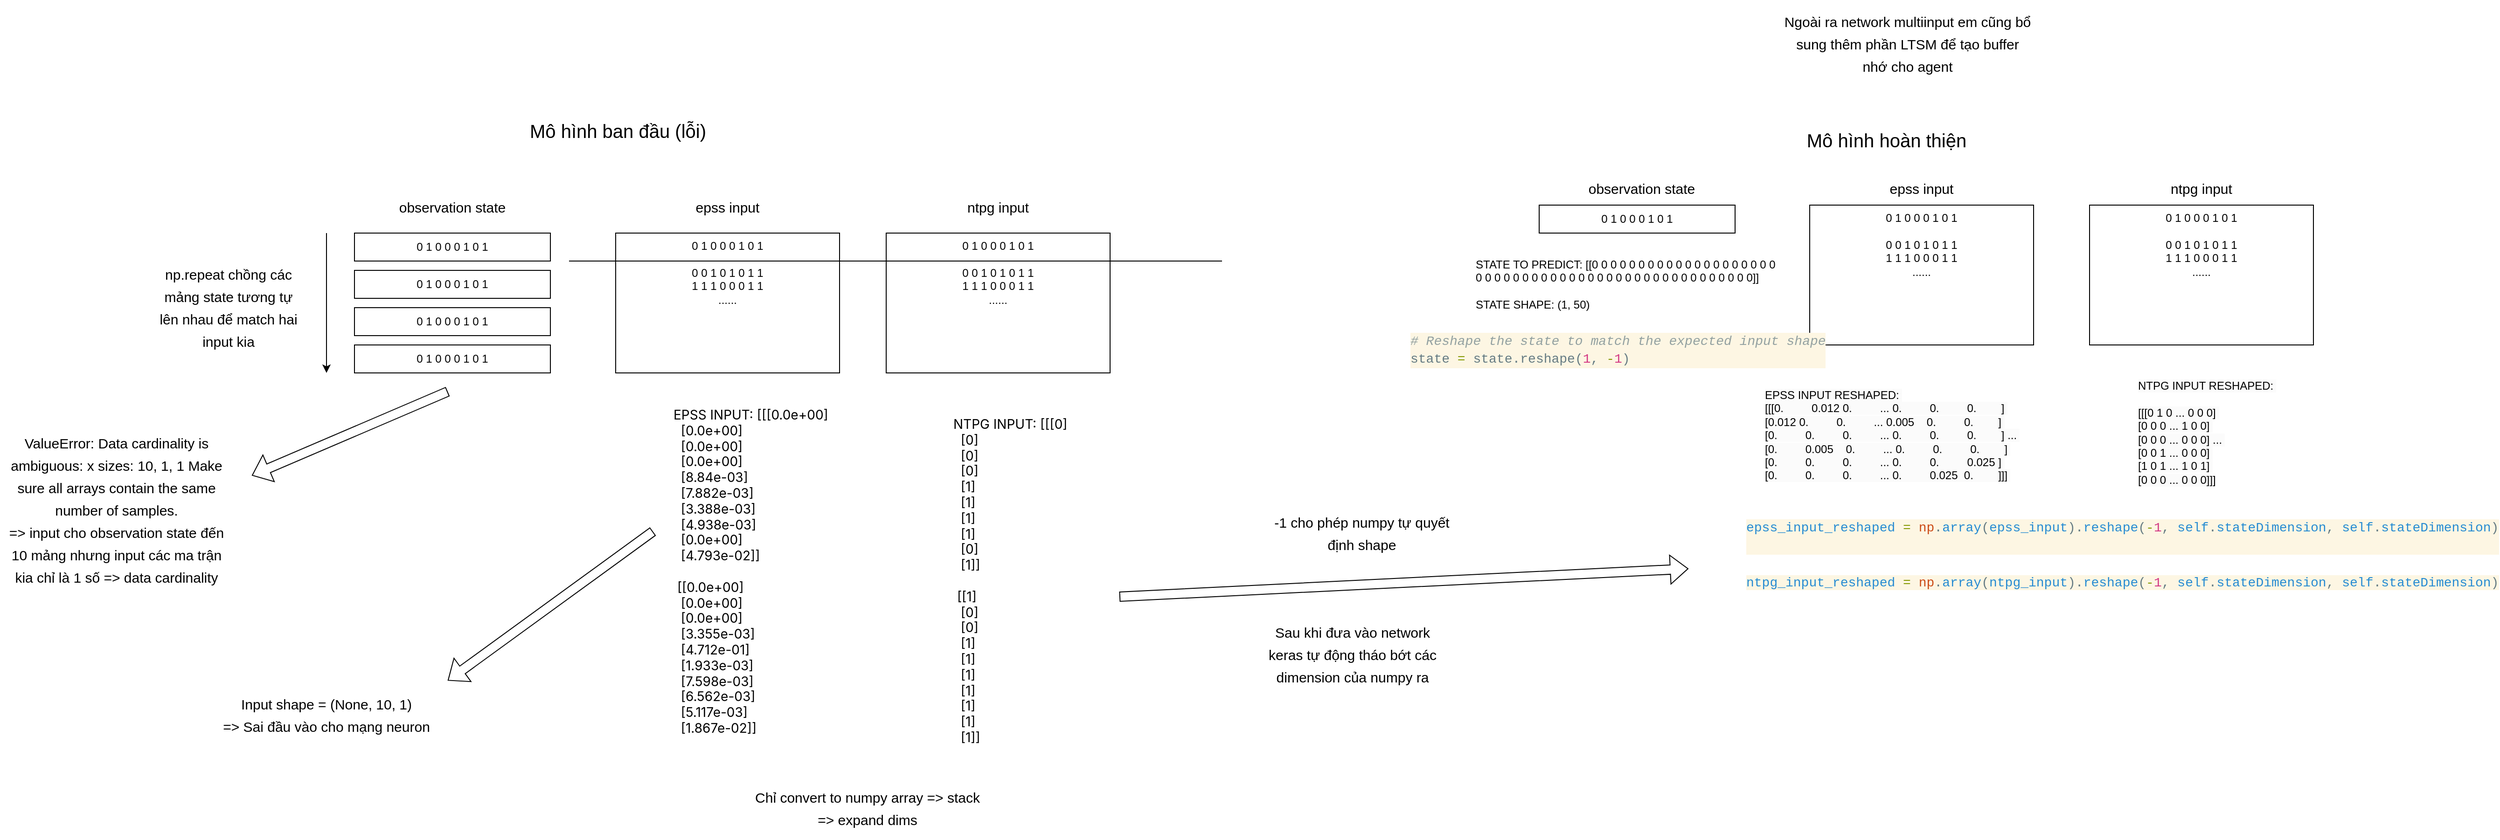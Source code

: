 <mxfile version="24.2.5" type="device">
  <diagram name="Page-1" id="E3Z7P19LVNtGZ_KDH1iB">
    <mxGraphModel dx="3213" dy="1367" grid="1" gridSize="10" guides="1" tooltips="1" connect="1" arrows="1" fold="1" page="1" pageScale="1" pageWidth="850" pageHeight="1100" math="0" shadow="0">
      <root>
        <mxCell id="0" />
        <mxCell id="1" parent="0" />
        <mxCell id="1EPliFxUt581SJgJYn4X-1" value="0 1 0 0 0 1 0 1" style="rounded=0;whiteSpace=wrap;html=1;" vertex="1" parent="1">
          <mxGeometry x="120" y="310" width="210" height="30" as="geometry" />
        </mxCell>
        <mxCell id="1EPliFxUt581SJgJYn4X-2" value="0 1 0 0 0 1 0 1" style="rounded=0;whiteSpace=wrap;html=1;" vertex="1" parent="1">
          <mxGeometry x="120" y="350" width="210" height="30" as="geometry" />
        </mxCell>
        <mxCell id="1EPliFxUt581SJgJYn4X-3" value="0 1 0 0 0 1 0 1" style="rounded=0;whiteSpace=wrap;html=1;" vertex="1" parent="1">
          <mxGeometry x="120" y="390" width="210" height="30" as="geometry" />
        </mxCell>
        <mxCell id="1EPliFxUt581SJgJYn4X-4" value="0 1 0 0 0 1 0 1" style="rounded=0;whiteSpace=wrap;html=1;" vertex="1" parent="1">
          <mxGeometry x="120" y="430" width="210" height="30" as="geometry" />
        </mxCell>
        <mxCell id="1EPliFxUt581SJgJYn4X-5" value="" style="endArrow=classic;html=1;rounded=0;" edge="1" parent="1">
          <mxGeometry width="50" height="50" relative="1" as="geometry">
            <mxPoint x="90" y="310" as="sourcePoint" />
            <mxPoint x="90" y="460" as="targetPoint" />
          </mxGeometry>
        </mxCell>
        <mxCell id="1EPliFxUt581SJgJYn4X-6" value="Mô hình ban đầu (lỗi)" style="text;html=1;align=center;verticalAlign=middle;whiteSpace=wrap;rounded=0;fontSize=20;" vertex="1" parent="1">
          <mxGeometry x="280" y="180" width="245" height="40" as="geometry" />
        </mxCell>
        <mxCell id="1EPliFxUt581SJgJYn4X-7" value="&lt;font style=&quot;font-size: 15px;&quot;&gt;observation state&lt;/font&gt;" style="text;html=1;align=center;verticalAlign=middle;whiteSpace=wrap;rounded=0;fontSize=20;" vertex="1" parent="1">
          <mxGeometry x="125" y="260" width="200" height="40" as="geometry" />
        </mxCell>
        <mxCell id="1EPliFxUt581SJgJYn4X-8" value="&lt;font style=&quot;font-size: 15px;&quot;&gt;np.repeat chồng các mảng state tương tự lên nhau để match hai input kia&lt;/font&gt;" style="text;html=1;align=center;verticalAlign=middle;whiteSpace=wrap;rounded=0;fontSize=20;" vertex="1" parent="1">
          <mxGeometry x="-90" y="330" width="150" height="115" as="geometry" />
        </mxCell>
        <mxCell id="1EPliFxUt581SJgJYn4X-9" value="0 1 0 0 0 1 0 1&lt;div&gt;&lt;br&gt;&lt;/div&gt;&lt;div&gt;0 0 1 0 1 0 1 1&lt;/div&gt;&lt;div&gt;1 1 1 0 0 0 1 1&lt;/div&gt;&lt;div&gt;......&lt;/div&gt;" style="rounded=0;whiteSpace=wrap;html=1;verticalAlign=top;" vertex="1" parent="1">
          <mxGeometry x="400" y="310" width="240" height="150" as="geometry" />
        </mxCell>
        <mxCell id="1EPliFxUt581SJgJYn4X-10" value="0 1 0 0 0 1 0 1&lt;div&gt;&lt;br&gt;&lt;/div&gt;&lt;div&gt;0 0 1 0 1 0 1 1&lt;/div&gt;&lt;div&gt;1 1 1 0 0 0 1 1&lt;/div&gt;&lt;div&gt;......&lt;/div&gt;" style="rounded=0;whiteSpace=wrap;html=1;verticalAlign=top;" vertex="1" parent="1">
          <mxGeometry x="690" y="310" width="240" height="150" as="geometry" />
        </mxCell>
        <mxCell id="1EPliFxUt581SJgJYn4X-11" value="&lt;font style=&quot;font-size: 15px;&quot;&gt;epss input&lt;/font&gt;" style="text;html=1;align=center;verticalAlign=middle;whiteSpace=wrap;rounded=0;fontSize=20;" vertex="1" parent="1">
          <mxGeometry x="420" y="260" width="200" height="40" as="geometry" />
        </mxCell>
        <mxCell id="1EPliFxUt581SJgJYn4X-12" value="&lt;font style=&quot;font-size: 15px;&quot;&gt;ntpg input&lt;/font&gt;" style="text;html=1;align=center;verticalAlign=middle;whiteSpace=wrap;rounded=0;fontSize=20;" vertex="1" parent="1">
          <mxGeometry x="710" y="260" width="200" height="40" as="geometry" />
        </mxCell>
        <mxCell id="1EPliFxUt581SJgJYn4X-13" value="" style="endArrow=none;html=1;rounded=0;" edge="1" parent="1">
          <mxGeometry width="50" height="50" relative="1" as="geometry">
            <mxPoint x="350" y="340" as="sourcePoint" />
            <mxPoint x="1050" y="340" as="targetPoint" />
          </mxGeometry>
        </mxCell>
        <mxCell id="1EPliFxUt581SJgJYn4X-15" value="&lt;span style=&quot;font-family: -apple-system, Roboto, SegoeUI, &amp;quot;Segoe UI&amp;quot;, &amp;quot;Helvetica Neue&amp;quot;, Helvetica, &amp;quot;Microsoft YaHei&amp;quot;, &amp;quot;Meiryo UI&amp;quot;, Meiryo, &amp;quot;Arial Unicode MS&amp;quot;, sans-serif; font-size: 14px; font-style: normal; font-variant-ligatures: normal; font-variant-caps: normal; font-weight: 400; letter-spacing: normal; orphans: 2; text-align: left; text-indent: 0px; text-transform: none; widows: 2; word-spacing: 0px; -webkit-text-stroke-width: 0px; white-space: pre-wrap; text-decoration-thickness: initial; text-decoration-style: initial; text-decoration-color: initial; float: none; display: inline !important;&quot;&gt;EPSS INPUT: [[[0.0e+00]&#xa;  [0.0e+00]&#xa;  [0.0e+00]&#xa;  [0.0e+00]&#xa;  [8.84e-03]&#xa;  [7.882e-03]&#xa;  [3.388e-03]&#xa;  [4.938e-03]&#xa;  [0.0e+00]&#xa;  [4.793e-02]]&#xa;&#xa; [[0.0e+00]&#xa;  [0.0e+00]&#xa;  [0.0e+00]&#xa;  [3.355e-03]&#xa;  [4.712e-01]&#xa;  [1.933e-03]&#xa;  [7.598e-03]&#xa;  [6.562e-03]&#xa;  [5.117e-03]&#xa;  [1.867e-02]]&lt;/span&gt;" style="text;whiteSpace=wrap;html=1;fontColor=#000000;labelBackgroundColor=none;" vertex="1" parent="1">
          <mxGeometry x="460" y="490" width="170" height="380" as="geometry" />
        </mxCell>
        <mxCell id="1EPliFxUt581SJgJYn4X-16" value="&lt;span style=&quot;font-family: -apple-system, Roboto, SegoeUI, &amp;quot;Segoe UI&amp;quot;, &amp;quot;Helvetica Neue&amp;quot;, Helvetica, &amp;quot;Microsoft YaHei&amp;quot;, &amp;quot;Meiryo UI&amp;quot;, Meiryo, &amp;quot;Arial Unicode MS&amp;quot;, sans-serif; font-size: 14px; font-style: normal; font-variant-ligatures: normal; font-variant-caps: normal; font-weight: 400; letter-spacing: normal; orphans: 2; text-align: left; text-indent: 0px; text-transform: none; widows: 2; word-spacing: 0px; -webkit-text-stroke-width: 0px; white-space: pre-wrap; text-decoration-thickness: initial; text-decoration-style: initial; text-decoration-color: initial; float: none; display: inline !important;&quot;&gt;NTPG INPUT: [[[0]&lt;br&gt;  [0]&lt;br&gt;  [0]&lt;br&gt;  [0]&lt;br&gt;  [1]&lt;br&gt;  [1]&lt;br&gt;  [1]&lt;br&gt;  [1]&lt;br&gt;  [0]&lt;br&gt;  [1]]&lt;br&gt;&lt;br&gt; [[1]&lt;br&gt;  [0]&lt;br&gt;  [0]&lt;br&gt;  [1]&lt;br&gt;  [1]&lt;br&gt;  [1]&lt;br&gt;  [1]&lt;br&gt;  [1]&lt;br&gt;  [1]&lt;br&gt;  [1]]&lt;/span&gt;" style="text;whiteSpace=wrap;html=1;fontColor=#000000;" vertex="1" parent="1">
          <mxGeometry x="760" y="500" width="140" height="380" as="geometry" />
        </mxCell>
        <mxCell id="1EPliFxUt581SJgJYn4X-17" value="" style="shape=flexArrow;endArrow=classic;html=1;rounded=0;" edge="1" parent="1">
          <mxGeometry width="50" height="50" relative="1" as="geometry">
            <mxPoint x="440" y="630" as="sourcePoint" />
            <mxPoint x="220" y="790" as="targetPoint" />
          </mxGeometry>
        </mxCell>
        <mxCell id="1EPliFxUt581SJgJYn4X-19" value="&lt;font style=&quot;font-size: 15px;&quot;&gt;Input shape = (None, 10, 1)&lt;/font&gt;&lt;div&gt;&lt;font style=&quot;font-size: 15px;&quot;&gt;=&amp;gt; Sai đầu vào cho mạng neuron&lt;/font&gt;&lt;/div&gt;" style="text;html=1;align=center;verticalAlign=middle;whiteSpace=wrap;rounded=0;fontSize=20;" vertex="1" parent="1">
          <mxGeometry x="-40" y="790" width="260" height="70" as="geometry" />
        </mxCell>
        <mxCell id="1EPliFxUt581SJgJYn4X-20" value="" style="shape=flexArrow;endArrow=classic;html=1;rounded=0;fontColor=#000000;labelBackgroundColor=none;" edge="1" parent="1">
          <mxGeometry x="1" y="-272" width="50" height="50" relative="1" as="geometry">
            <mxPoint x="220" y="480" as="sourcePoint" />
            <mxPoint x="10" y="570" as="targetPoint" />
            <mxPoint x="-197" y="185" as="offset" />
          </mxGeometry>
        </mxCell>
        <mxCell id="1EPliFxUt581SJgJYn4X-21" value="&lt;font style=&quot;font-size: 15px;&quot;&gt;ValueError: Data cardinality is ambiguous: x sizes: 10, 1, 1 Make sure all arrays contain the same number of samples.&lt;/font&gt;&lt;div&gt;&lt;font style=&quot;font-size: 15px;&quot;&gt;=&amp;gt; input cho observation state đến 10 mảng nhưng input các ma trận kia chỉ là 1 số =&amp;gt; data cardinality&lt;/font&gt;&lt;/div&gt;" style="text;html=1;align=center;verticalAlign=middle;whiteSpace=wrap;rounded=0;fontSize=20;" vertex="1" parent="1">
          <mxGeometry x="-260" y="530" width="250" height="150" as="geometry" />
        </mxCell>
        <mxCell id="1EPliFxUt581SJgJYn4X-22" value="&lt;span style=&quot;font-size: 15px;&quot;&gt;Chỉ convert to numpy array =&amp;gt; stack =&amp;gt; expand dims&lt;/span&gt;" style="text;html=1;align=center;verticalAlign=middle;whiteSpace=wrap;rounded=0;fontSize=20;" vertex="1" parent="1">
          <mxGeometry x="540" y="890" width="260" height="70" as="geometry" />
        </mxCell>
        <mxCell id="1EPliFxUt581SJgJYn4X-23" value="Mô hình hoàn thiện" style="text;html=1;align=center;verticalAlign=middle;whiteSpace=wrap;rounded=0;fontSize=20;" vertex="1" parent="1">
          <mxGeometry x="1640" y="190" width="245" height="40" as="geometry" />
        </mxCell>
        <mxCell id="1EPliFxUt581SJgJYn4X-24" value="0 1 0 0 0 1 0 1" style="rounded=0;whiteSpace=wrap;html=1;" vertex="1" parent="1">
          <mxGeometry x="1390" y="280" width="210" height="30" as="geometry" />
        </mxCell>
        <mxCell id="1EPliFxUt581SJgJYn4X-25" value="&lt;font style=&quot;font-size: 15px;&quot;&gt;observation state&lt;/font&gt;" style="text;html=1;align=center;verticalAlign=middle;whiteSpace=wrap;rounded=0;fontSize=20;" vertex="1" parent="1">
          <mxGeometry x="1400" y="240" width="200" height="40" as="geometry" />
        </mxCell>
        <mxCell id="1EPliFxUt581SJgJYn4X-26" value="0 1 0 0 0 1 0 1&lt;div&gt;&lt;br&gt;&lt;/div&gt;&lt;div&gt;0 0 1 0 1 0 1 1&lt;/div&gt;&lt;div&gt;1 1 1 0 0 0 1 1&lt;/div&gt;&lt;div&gt;......&lt;/div&gt;" style="rounded=0;whiteSpace=wrap;html=1;verticalAlign=top;" vertex="1" parent="1">
          <mxGeometry x="1680" y="280" width="240" height="150" as="geometry" />
        </mxCell>
        <mxCell id="1EPliFxUt581SJgJYn4X-27" value="&lt;font style=&quot;font-size: 15px;&quot;&gt;epss input&lt;/font&gt;" style="text;html=1;align=center;verticalAlign=middle;whiteSpace=wrap;rounded=0;fontSize=20;" vertex="1" parent="1">
          <mxGeometry x="1700" y="240" width="200" height="40" as="geometry" />
        </mxCell>
        <mxCell id="1EPliFxUt581SJgJYn4X-28" value="&lt;font style=&quot;font-size: 15px;&quot;&gt;ntpg input&lt;/font&gt;" style="text;html=1;align=center;verticalAlign=middle;whiteSpace=wrap;rounded=0;fontSize=20;" vertex="1" parent="1">
          <mxGeometry x="2000" y="240" width="200" height="40" as="geometry" />
        </mxCell>
        <mxCell id="1EPliFxUt581SJgJYn4X-29" value="0 1 0 0 0 1 0 1&lt;div&gt;&lt;br&gt;&lt;/div&gt;&lt;div&gt;0 0 1 0 1 0 1 1&lt;/div&gt;&lt;div&gt;1 1 1 0 0 0 1 1&lt;/div&gt;&lt;div&gt;......&lt;/div&gt;" style="rounded=0;whiteSpace=wrap;html=1;verticalAlign=top;" vertex="1" parent="1">
          <mxGeometry x="1980" y="280" width="240" height="150" as="geometry" />
        </mxCell>
        <mxCell id="1EPliFxUt581SJgJYn4X-30" value="STATE TO PREDICT: [[0 0 0 0 0 0 0 0 0 0 0 0 0 0 0 0 0 0 0 0 0 0 0 0 0 0 0 0 0 0 0 0 0 0 0 0 0 0 0 0 0 0 0 0 0 0 0 0 0 0]] &#xa;&#xa;STATE SHAPE: (1, 50) &#xa;&#xa;&#xa;" style="text;whiteSpace=wrap;" vertex="1" parent="1">
          <mxGeometry x="1320" y="330" width="330" height="120" as="geometry" />
        </mxCell>
        <mxCell id="1EPliFxUt581SJgJYn4X-31" value="&lt;span style=&quot;color: rgb(0, 0, 0); font-family: Helvetica; font-size: 12px; font-style: normal; font-variant-ligatures: normal; font-variant-caps: normal; font-weight: 400; letter-spacing: normal; orphans: 2; text-align: left; text-indent: 0px; text-transform: none; widows: 2; word-spacing: 0px; -webkit-text-stroke-width: 0px; white-space: normal; background-color: rgb(251, 251, 251); text-decoration-thickness: initial; text-decoration-style: initial; text-decoration-color: initial; display: inline !important; float: none;&quot;&gt;EPSS INPUT RESHAPED:&amp;nbsp;&lt;/span&gt;&lt;div&gt;&lt;span style=&quot;color: rgb(0, 0, 0); font-family: Helvetica; font-size: 12px; font-style: normal; font-variant-ligatures: normal; font-variant-caps: normal; font-weight: 400; letter-spacing: normal; orphans: 2; text-align: left; text-indent: 0px; text-transform: none; widows: 2; word-spacing: 0px; -webkit-text-stroke-width: 0px; white-space: normal; background-color: rgb(251, 251, 251); text-decoration-thickness: initial; text-decoration-style: initial; text-decoration-color: initial; display: inline !important; float: none;&quot;&gt;[[[0.&amp;nbsp; &amp;nbsp; &amp;nbsp; &amp;nbsp; &amp;nbsp;0.012 0.&amp;nbsp; &amp;nbsp; &amp;nbsp; &amp;nbsp; &amp;nbsp;... 0.&amp;nbsp; &amp;nbsp; &amp;nbsp; &amp;nbsp; &amp;nbsp;0.&amp;nbsp; &amp;nbsp; &amp;nbsp; &amp;nbsp; &amp;nbsp;0.&amp;nbsp; &amp;nbsp; &amp;nbsp; &amp;nbsp; ]&amp;nbsp;&lt;/span&gt;&lt;/div&gt;&lt;div&gt;&lt;span style=&quot;color: rgb(0, 0, 0); font-family: Helvetica; font-size: 12px; font-style: normal; font-variant-ligatures: normal; font-variant-caps: normal; font-weight: 400; letter-spacing: normal; orphans: 2; text-align: left; text-indent: 0px; text-transform: none; widows: 2; word-spacing: 0px; -webkit-text-stroke-width: 0px; white-space: normal; background-color: rgb(251, 251, 251); text-decoration-thickness: initial; text-decoration-style: initial; text-decoration-color: initial; display: inline !important; float: none;&quot;&gt;[0.012 0.&amp;nbsp; &amp;nbsp; &amp;nbsp; &amp;nbsp; &amp;nbsp;0.&amp;nbsp; &amp;nbsp; &amp;nbsp; &amp;nbsp; &amp;nbsp;... 0.005&amp;nbsp; &amp;nbsp; 0.&amp;nbsp; &amp;nbsp; &amp;nbsp; &amp;nbsp; &amp;nbsp;0.&amp;nbsp; &amp;nbsp; &amp;nbsp; &amp;nbsp; ]&amp;nbsp;&lt;/span&gt;&lt;/div&gt;&lt;div&gt;&lt;span style=&quot;color: rgb(0, 0, 0); font-family: Helvetica; font-size: 12px; font-style: normal; font-variant-ligatures: normal; font-variant-caps: normal; font-weight: 400; letter-spacing: normal; orphans: 2; text-align: left; text-indent: 0px; text-transform: none; widows: 2; word-spacing: 0px; -webkit-text-stroke-width: 0px; white-space: normal; background-color: rgb(251, 251, 251); text-decoration-thickness: initial; text-decoration-style: initial; text-decoration-color: initial; display: inline !important; float: none;&quot;&gt;[0.&amp;nbsp; &amp;nbsp; &amp;nbsp; &amp;nbsp; &amp;nbsp;0.&amp;nbsp; &amp;nbsp; &amp;nbsp; &amp;nbsp; &amp;nbsp;0.&amp;nbsp; &amp;nbsp; &amp;nbsp; &amp;nbsp; &amp;nbsp;... 0.&amp;nbsp; &amp;nbsp; &amp;nbsp; &amp;nbsp; &amp;nbsp;0.&amp;nbsp; &amp;nbsp; &amp;nbsp; &amp;nbsp; &amp;nbsp;0.&amp;nbsp; &amp;nbsp; &amp;nbsp; &amp;nbsp; ] ...&amp;nbsp;&lt;/span&gt;&lt;/div&gt;&lt;div&gt;&lt;span style=&quot;color: rgb(0, 0, 0); font-family: Helvetica; font-size: 12px; font-style: normal; font-variant-ligatures: normal; font-variant-caps: normal; font-weight: 400; letter-spacing: normal; orphans: 2; text-align: left; text-indent: 0px; text-transform: none; widows: 2; word-spacing: 0px; -webkit-text-stroke-width: 0px; white-space: normal; background-color: rgb(251, 251, 251); text-decoration-thickness: initial; text-decoration-style: initial; text-decoration-color: initial; display: inline !important; float: none;&quot;&gt;[0.&amp;nbsp; &amp;nbsp; &amp;nbsp; &amp;nbsp; &amp;nbsp;0.005&amp;nbsp; &amp;nbsp; 0.&amp;nbsp; &amp;nbsp; &amp;nbsp; &amp;nbsp; &amp;nbsp;... 0.&amp;nbsp; &amp;nbsp; &amp;nbsp; &amp;nbsp; &amp;nbsp;0.&amp;nbsp; &amp;nbsp; &amp;nbsp; &amp;nbsp; &amp;nbsp;0.&amp;nbsp; &amp;nbsp; &amp;nbsp; &amp;nbsp; ]&amp;nbsp;&lt;/span&gt;&lt;/div&gt;&lt;div&gt;&lt;span style=&quot;color: rgb(0, 0, 0); font-family: Helvetica; font-size: 12px; font-style: normal; font-variant-ligatures: normal; font-variant-caps: normal; font-weight: 400; letter-spacing: normal; orphans: 2; text-align: left; text-indent: 0px; text-transform: none; widows: 2; word-spacing: 0px; -webkit-text-stroke-width: 0px; white-space: normal; background-color: rgb(251, 251, 251); text-decoration-thickness: initial; text-decoration-style: initial; text-decoration-color: initial; display: inline !important; float: none;&quot;&gt;[0.&amp;nbsp; &amp;nbsp; &amp;nbsp; &amp;nbsp; &amp;nbsp;0.&amp;nbsp; &amp;nbsp; &amp;nbsp; &amp;nbsp; &amp;nbsp;0.&amp;nbsp; &amp;nbsp; &amp;nbsp; &amp;nbsp; &amp;nbsp;... 0.&amp;nbsp; &amp;nbsp; &amp;nbsp; &amp;nbsp; &amp;nbsp;0.&amp;nbsp; &amp;nbsp; &amp;nbsp; &amp;nbsp; &amp;nbsp;0.025 ]&amp;nbsp;&lt;/span&gt;&lt;/div&gt;&lt;div&gt;&lt;span style=&quot;color: rgb(0, 0, 0); font-family: Helvetica; font-size: 12px; font-style: normal; font-variant-ligatures: normal; font-variant-caps: normal; font-weight: 400; letter-spacing: normal; orphans: 2; text-align: left; text-indent: 0px; text-transform: none; widows: 2; word-spacing: 0px; -webkit-text-stroke-width: 0px; white-space: normal; background-color: rgb(251, 251, 251); text-decoration-thickness: initial; text-decoration-style: initial; text-decoration-color: initial; display: inline !important; float: none;&quot;&gt;[0.&amp;nbsp; &amp;nbsp; &amp;nbsp; &amp;nbsp; &amp;nbsp;0.&amp;nbsp; &amp;nbsp; &amp;nbsp; &amp;nbsp; &amp;nbsp;0.&amp;nbsp; &amp;nbsp; &amp;nbsp; &amp;nbsp; &amp;nbsp;... 0.&amp;nbsp; &amp;nbsp; &amp;nbsp; &amp;nbsp; &amp;nbsp;0.025&amp;nbsp; 0.&amp;nbsp; &amp;nbsp; &amp;nbsp; &amp;nbsp; ]]]&amp;nbsp;&lt;/span&gt;&lt;/div&gt;" style="text;whiteSpace=wrap;html=1;" vertex="1" parent="1">
          <mxGeometry x="1630" y="470" width="340" height="130" as="geometry" />
        </mxCell>
        <mxCell id="1EPliFxUt581SJgJYn4X-32" value="&lt;span style=&quot;color: rgb(0, 0, 0); font-family: Helvetica; font-size: 12px; font-style: normal; font-variant-ligatures: normal; font-variant-caps: normal; font-weight: 400; letter-spacing: normal; orphans: 2; text-align: left; text-indent: 0px; text-transform: none; widows: 2; word-spacing: 0px; -webkit-text-stroke-width: 0px; white-space: normal; background-color: rgb(251, 251, 251); text-decoration-thickness: initial; text-decoration-style: initial; text-decoration-color: initial; display: inline !important; float: none;&quot;&gt;NTPG INPUT RESHAPED:&amp;nbsp;&lt;/span&gt;&lt;div&gt;&lt;span style=&quot;color: rgb(0, 0, 0); font-family: Helvetica; font-size: 12px; font-style: normal; font-variant-ligatures: normal; font-variant-caps: normal; font-weight: 400; letter-spacing: normal; orphans: 2; text-align: left; text-indent: 0px; text-transform: none; widows: 2; word-spacing: 0px; -webkit-text-stroke-width: 0px; white-space: normal; background-color: rgb(251, 251, 251); text-decoration-thickness: initial; text-decoration-style: initial; text-decoration-color: initial; display: inline !important; float: none;&quot;&gt;&lt;br&gt;&lt;/span&gt;&lt;/div&gt;&lt;div&gt;&lt;span style=&quot;color: rgb(0, 0, 0); font-family: Helvetica; font-size: 12px; font-style: normal; font-variant-ligatures: normal; font-variant-caps: normal; font-weight: 400; letter-spacing: normal; orphans: 2; text-align: left; text-indent: 0px; text-transform: none; widows: 2; word-spacing: 0px; -webkit-text-stroke-width: 0px; white-space: normal; background-color: rgb(251, 251, 251); text-decoration-thickness: initial; text-decoration-style: initial; text-decoration-color: initial; display: inline !important; float: none;&quot;&gt;[[[0 1 0 ... 0 0 0]&amp;nbsp;&lt;/span&gt;&lt;/div&gt;&lt;div&gt;&lt;span style=&quot;color: rgb(0, 0, 0); font-family: Helvetica; font-size: 12px; font-style: normal; font-variant-ligatures: normal; font-variant-caps: normal; font-weight: 400; letter-spacing: normal; orphans: 2; text-align: left; text-indent: 0px; text-transform: none; widows: 2; word-spacing: 0px; -webkit-text-stroke-width: 0px; white-space: normal; background-color: rgb(251, 251, 251); text-decoration-thickness: initial; text-decoration-style: initial; text-decoration-color: initial; display: inline !important; float: none;&quot;&gt;[0 0 0 ... 1 0 0]&amp;nbsp;&lt;/span&gt;&lt;/div&gt;&lt;div&gt;&lt;span style=&quot;color: rgb(0, 0, 0); font-family: Helvetica; font-size: 12px; font-style: normal; font-variant-ligatures: normal; font-variant-caps: normal; font-weight: 400; letter-spacing: normal; orphans: 2; text-align: left; text-indent: 0px; text-transform: none; widows: 2; word-spacing: 0px; -webkit-text-stroke-width: 0px; white-space: normal; background-color: rgb(251, 251, 251); text-decoration-thickness: initial; text-decoration-style: initial; text-decoration-color: initial; display: inline !important; float: none;&quot;&gt;[0 0 0 ... 0 0 0] ...&amp;nbsp;&lt;/span&gt;&lt;/div&gt;&lt;div&gt;&lt;span style=&quot;color: rgb(0, 0, 0); font-family: Helvetica; font-size: 12px; font-style: normal; font-variant-ligatures: normal; font-variant-caps: normal; font-weight: 400; letter-spacing: normal; orphans: 2; text-align: left; text-indent: 0px; text-transform: none; widows: 2; word-spacing: 0px; -webkit-text-stroke-width: 0px; white-space: normal; background-color: rgb(251, 251, 251); text-decoration-thickness: initial; text-decoration-style: initial; text-decoration-color: initial; display: inline !important; float: none;&quot;&gt;[0 0 1 ... 0 0 0]&amp;nbsp;&lt;/span&gt;&lt;/div&gt;&lt;div&gt;&lt;span style=&quot;color: rgb(0, 0, 0); font-family: Helvetica; font-size: 12px; font-style: normal; font-variant-ligatures: normal; font-variant-caps: normal; font-weight: 400; letter-spacing: normal; orphans: 2; text-align: left; text-indent: 0px; text-transform: none; widows: 2; word-spacing: 0px; -webkit-text-stroke-width: 0px; white-space: normal; background-color: rgb(251, 251, 251); text-decoration-thickness: initial; text-decoration-style: initial; text-decoration-color: initial; display: inline !important; float: none;&quot;&gt;[1 0 1 ... 1 0 1]&amp;nbsp;&lt;/span&gt;&lt;/div&gt;&lt;div&gt;&lt;span style=&quot;color: rgb(0, 0, 0); font-family: Helvetica; font-size: 12px; font-style: normal; font-variant-ligatures: normal; font-variant-caps: normal; font-weight: 400; letter-spacing: normal; orphans: 2; text-align: left; text-indent: 0px; text-transform: none; widows: 2; word-spacing: 0px; -webkit-text-stroke-width: 0px; white-space: normal; background-color: rgb(251, 251, 251); text-decoration-thickness: initial; text-decoration-style: initial; text-decoration-color: initial; display: inline !important; float: none;&quot;&gt;[0 0 0 ... 0 0 0]]]&lt;/span&gt;&lt;/div&gt;" style="text;whiteSpace=wrap;html=1;" vertex="1" parent="1">
          <mxGeometry x="2030" y="460" width="160" height="140" as="geometry" />
        </mxCell>
        <mxCell id="1EPliFxUt581SJgJYn4X-33" value="&lt;div style=&quot;color: #657b83;background-color: #fdf6e3;font-family: Consolas, &#39;Courier New&#39;, monospace;font-weight: normal;font-size: 14px;line-height: 19px;white-space: pre;&quot;&gt;&lt;div&gt;&lt;span style=&quot;color: #268bd2;&quot;&gt;epss_input_reshaped&lt;/span&gt;&lt;span style=&quot;color: #657b83;&quot;&gt; &lt;/span&gt;&lt;span style=&quot;color: #859900;&quot;&gt;=&lt;/span&gt;&lt;span style=&quot;color: #657b83;&quot;&gt; &lt;/span&gt;&lt;span style=&quot;color: #cb4b16;&quot;&gt;np&lt;/span&gt;&lt;span style=&quot;color: #657b83;&quot;&gt;.&lt;/span&gt;&lt;span style=&quot;color: #268bd2;&quot;&gt;array&lt;/span&gt;&lt;span style=&quot;color: #657b83;&quot;&gt;(&lt;/span&gt;&lt;span style=&quot;color: #268bd2;&quot;&gt;epss_input&lt;/span&gt;&lt;span style=&quot;color: #657b83;&quot;&gt;).&lt;/span&gt;&lt;span style=&quot;color: #268bd2;&quot;&gt;reshape&lt;/span&gt;&lt;span style=&quot;color: #657b83;&quot;&gt;(&lt;/span&gt;&lt;span style=&quot;color: #859900;&quot;&gt;-&lt;/span&gt;&lt;span style=&quot;color: #d33682;&quot;&gt;1&lt;/span&gt;&lt;span style=&quot;color: #657b83;&quot;&gt;, &lt;/span&gt;&lt;span style=&quot;color: #268bd2;&quot;&gt;self&lt;/span&gt;&lt;span style=&quot;color: #657b83;&quot;&gt;.&lt;/span&gt;&lt;span style=&quot;color: #268bd2;&quot;&gt;stateDimension&lt;/span&gt;&lt;span style=&quot;color: #657b83;&quot;&gt;, &lt;/span&gt;&lt;span style=&quot;color: #268bd2;&quot;&gt;self&lt;/span&gt;&lt;span style=&quot;color: #657b83;&quot;&gt;.&lt;/span&gt;&lt;span style=&quot;color: #268bd2;&quot;&gt;stateDimension&lt;/span&gt;&lt;span style=&quot;color: #657b83;&quot;&gt;)&lt;/span&gt;&lt;/div&gt;&lt;div&gt;&lt;br&gt;&lt;/div&gt;&lt;/div&gt;" style="text;html=1;whiteSpace=wrap;" vertex="1" parent="1">
          <mxGeometry x="1610" y="610" width="560" height="60" as="geometry" />
        </mxCell>
        <mxCell id="1EPliFxUt581SJgJYn4X-34" value="&lt;span style=&quot;forced-color-adjust: none; font-family: Consolas, &amp;quot;Courier New&amp;quot;, monospace; font-size: 14px; font-style: normal; font-variant-ligatures: normal; font-variant-caps: normal; font-weight: 400; letter-spacing: normal; orphans: 2; text-align: left; text-indent: 0px; text-transform: none; widows: 2; word-spacing: 0px; -webkit-text-stroke-width: 0px; white-space: pre; background-color: rgb(253, 246, 227); text-decoration-thickness: initial; text-decoration-style: initial; text-decoration-color: initial; color: rgb(38, 139, 210);&quot;&gt;ntpg_input_reshaped&lt;/span&gt;&lt;span style=&quot;forced-color-adjust: none; color: rgb(101, 123, 131); font-family: Consolas, &amp;quot;Courier New&amp;quot;, monospace; font-size: 14px; font-style: normal; font-variant-ligatures: normal; font-variant-caps: normal; font-weight: 400; letter-spacing: normal; orphans: 2; text-align: left; text-indent: 0px; text-transform: none; widows: 2; word-spacing: 0px; -webkit-text-stroke-width: 0px; white-space: pre; background-color: rgb(253, 246, 227); text-decoration-thickness: initial; text-decoration-style: initial; text-decoration-color: initial;&quot;&gt; &lt;/span&gt;&lt;span style=&quot;forced-color-adjust: none; font-family: Consolas, &amp;quot;Courier New&amp;quot;, monospace; font-size: 14px; font-style: normal; font-variant-ligatures: normal; font-variant-caps: normal; font-weight: 400; letter-spacing: normal; orphans: 2; text-align: left; text-indent: 0px; text-transform: none; widows: 2; word-spacing: 0px; -webkit-text-stroke-width: 0px; white-space: pre; background-color: rgb(253, 246, 227); text-decoration-thickness: initial; text-decoration-style: initial; text-decoration-color: initial; color: rgb(133, 153, 0);&quot;&gt;=&lt;/span&gt;&lt;span style=&quot;forced-color-adjust: none; color: rgb(101, 123, 131); font-family: Consolas, &amp;quot;Courier New&amp;quot;, monospace; font-size: 14px; font-style: normal; font-variant-ligatures: normal; font-variant-caps: normal; font-weight: 400; letter-spacing: normal; orphans: 2; text-align: left; text-indent: 0px; text-transform: none; widows: 2; word-spacing: 0px; -webkit-text-stroke-width: 0px; white-space: pre; background-color: rgb(253, 246, 227); text-decoration-thickness: initial; text-decoration-style: initial; text-decoration-color: initial;&quot;&gt; &lt;/span&gt;&lt;span style=&quot;forced-color-adjust: none; font-family: Consolas, &amp;quot;Courier New&amp;quot;, monospace; font-size: 14px; font-style: normal; font-variant-ligatures: normal; font-variant-caps: normal; font-weight: 400; letter-spacing: normal; orphans: 2; text-align: left; text-indent: 0px; text-transform: none; widows: 2; word-spacing: 0px; -webkit-text-stroke-width: 0px; white-space: pre; background-color: rgb(253, 246, 227); text-decoration-thickness: initial; text-decoration-style: initial; text-decoration-color: initial; color: rgb(203, 75, 22);&quot;&gt;np&lt;/span&gt;&lt;span style=&quot;forced-color-adjust: none; color: rgb(101, 123, 131); font-family: Consolas, &amp;quot;Courier New&amp;quot;, monospace; font-size: 14px; font-style: normal; font-variant-ligatures: normal; font-variant-caps: normal; font-weight: 400; letter-spacing: normal; orphans: 2; text-align: left; text-indent: 0px; text-transform: none; widows: 2; word-spacing: 0px; -webkit-text-stroke-width: 0px; white-space: pre; background-color: rgb(253, 246, 227); text-decoration-thickness: initial; text-decoration-style: initial; text-decoration-color: initial;&quot;&gt;.&lt;/span&gt;&lt;span style=&quot;forced-color-adjust: none; font-family: Consolas, &amp;quot;Courier New&amp;quot;, monospace; font-size: 14px; font-style: normal; font-variant-ligatures: normal; font-variant-caps: normal; font-weight: 400; letter-spacing: normal; orphans: 2; text-align: left; text-indent: 0px; text-transform: none; widows: 2; word-spacing: 0px; -webkit-text-stroke-width: 0px; white-space: pre; background-color: rgb(253, 246, 227); text-decoration-thickness: initial; text-decoration-style: initial; text-decoration-color: initial; color: rgb(38, 139, 210);&quot;&gt;array&lt;/span&gt;&lt;span style=&quot;forced-color-adjust: none; color: rgb(101, 123, 131); font-family: Consolas, &amp;quot;Courier New&amp;quot;, monospace; font-size: 14px; font-style: normal; font-variant-ligatures: normal; font-variant-caps: normal; font-weight: 400; letter-spacing: normal; orphans: 2; text-align: left; text-indent: 0px; text-transform: none; widows: 2; word-spacing: 0px; -webkit-text-stroke-width: 0px; white-space: pre; background-color: rgb(253, 246, 227); text-decoration-thickness: initial; text-decoration-style: initial; text-decoration-color: initial;&quot;&gt;(&lt;/span&gt;&lt;span style=&quot;forced-color-adjust: none; font-family: Consolas, &amp;quot;Courier New&amp;quot;, monospace; font-size: 14px; font-style: normal; font-variant-ligatures: normal; font-variant-caps: normal; font-weight: 400; letter-spacing: normal; orphans: 2; text-align: left; text-indent: 0px; text-transform: none; widows: 2; word-spacing: 0px; -webkit-text-stroke-width: 0px; white-space: pre; background-color: rgb(253, 246, 227); text-decoration-thickness: initial; text-decoration-style: initial; text-decoration-color: initial; color: rgb(38, 139, 210);&quot;&gt;ntpg_input&lt;/span&gt;&lt;span style=&quot;forced-color-adjust: none; color: rgb(101, 123, 131); font-family: Consolas, &amp;quot;Courier New&amp;quot;, monospace; font-size: 14px; font-style: normal; font-variant-ligatures: normal; font-variant-caps: normal; font-weight: 400; letter-spacing: normal; orphans: 2; text-align: left; text-indent: 0px; text-transform: none; widows: 2; word-spacing: 0px; -webkit-text-stroke-width: 0px; white-space: pre; background-color: rgb(253, 246, 227); text-decoration-thickness: initial; text-decoration-style: initial; text-decoration-color: initial;&quot;&gt;).&lt;/span&gt;&lt;span style=&quot;forced-color-adjust: none; font-family: Consolas, &amp;quot;Courier New&amp;quot;, monospace; font-size: 14px; font-style: normal; font-variant-ligatures: normal; font-variant-caps: normal; font-weight: 400; letter-spacing: normal; orphans: 2; text-align: left; text-indent: 0px; text-transform: none; widows: 2; word-spacing: 0px; -webkit-text-stroke-width: 0px; white-space: pre; background-color: rgb(253, 246, 227); text-decoration-thickness: initial; text-decoration-style: initial; text-decoration-color: initial; color: rgb(38, 139, 210);&quot;&gt;reshape&lt;/span&gt;&lt;span style=&quot;forced-color-adjust: none; color: rgb(101, 123, 131); font-family: Consolas, &amp;quot;Courier New&amp;quot;, monospace; font-size: 14px; font-style: normal; font-variant-ligatures: normal; font-variant-caps: normal; font-weight: 400; letter-spacing: normal; orphans: 2; text-align: left; text-indent: 0px; text-transform: none; widows: 2; word-spacing: 0px; -webkit-text-stroke-width: 0px; white-space: pre; background-color: rgb(253, 246, 227); text-decoration-thickness: initial; text-decoration-style: initial; text-decoration-color: initial;&quot;&gt;(&lt;/span&gt;&lt;span style=&quot;forced-color-adjust: none; font-family: Consolas, &amp;quot;Courier New&amp;quot;, monospace; font-size: 14px; font-style: normal; font-variant-ligatures: normal; font-variant-caps: normal; font-weight: 400; letter-spacing: normal; orphans: 2; text-align: left; text-indent: 0px; text-transform: none; widows: 2; word-spacing: 0px; -webkit-text-stroke-width: 0px; white-space: pre; background-color: rgb(253, 246, 227); text-decoration-thickness: initial; text-decoration-style: initial; text-decoration-color: initial; color: rgb(133, 153, 0);&quot;&gt;-&lt;/span&gt;&lt;span style=&quot;forced-color-adjust: none; font-family: Consolas, &amp;quot;Courier New&amp;quot;, monospace; font-size: 14px; font-style: normal; font-variant-ligatures: normal; font-variant-caps: normal; font-weight: 400; letter-spacing: normal; orphans: 2; text-align: left; text-indent: 0px; text-transform: none; widows: 2; word-spacing: 0px; -webkit-text-stroke-width: 0px; white-space: pre; background-color: rgb(253, 246, 227); text-decoration-thickness: initial; text-decoration-style: initial; text-decoration-color: initial; color: rgb(211, 54, 130);&quot;&gt;1&lt;/span&gt;&lt;span style=&quot;forced-color-adjust: none; color: rgb(101, 123, 131); font-family: Consolas, &amp;quot;Courier New&amp;quot;, monospace; font-size: 14px; font-style: normal; font-variant-ligatures: normal; font-variant-caps: normal; font-weight: 400; letter-spacing: normal; orphans: 2; text-align: left; text-indent: 0px; text-transform: none; widows: 2; word-spacing: 0px; -webkit-text-stroke-width: 0px; white-space: pre; background-color: rgb(253, 246, 227); text-decoration-thickness: initial; text-decoration-style: initial; text-decoration-color: initial;&quot;&gt;, &lt;/span&gt;&lt;span style=&quot;forced-color-adjust: none; font-family: Consolas, &amp;quot;Courier New&amp;quot;, monospace; font-size: 14px; font-style: normal; font-variant-ligatures: normal; font-variant-caps: normal; font-weight: 400; letter-spacing: normal; orphans: 2; text-align: left; text-indent: 0px; text-transform: none; widows: 2; word-spacing: 0px; -webkit-text-stroke-width: 0px; white-space: pre; background-color: rgb(253, 246, 227); text-decoration-thickness: initial; text-decoration-style: initial; text-decoration-color: initial; color: rgb(38, 139, 210);&quot;&gt;self&lt;/span&gt;&lt;span style=&quot;forced-color-adjust: none; color: rgb(101, 123, 131); font-family: Consolas, &amp;quot;Courier New&amp;quot;, monospace; font-size: 14px; font-style: normal; font-variant-ligatures: normal; font-variant-caps: normal; font-weight: 400; letter-spacing: normal; orphans: 2; text-align: left; text-indent: 0px; text-transform: none; widows: 2; word-spacing: 0px; -webkit-text-stroke-width: 0px; white-space: pre; background-color: rgb(253, 246, 227); text-decoration-thickness: initial; text-decoration-style: initial; text-decoration-color: initial;&quot;&gt;.&lt;/span&gt;&lt;span style=&quot;forced-color-adjust: none; font-family: Consolas, &amp;quot;Courier New&amp;quot;, monospace; font-size: 14px; font-style: normal; font-variant-ligatures: normal; font-variant-caps: normal; font-weight: 400; letter-spacing: normal; orphans: 2; text-align: left; text-indent: 0px; text-transform: none; widows: 2; word-spacing: 0px; -webkit-text-stroke-width: 0px; white-space: pre; background-color: rgb(253, 246, 227); text-decoration-thickness: initial; text-decoration-style: initial; text-decoration-color: initial; color: rgb(38, 139, 210);&quot;&gt;stateDimension&lt;/span&gt;&lt;span style=&quot;forced-color-adjust: none; color: rgb(101, 123, 131); font-family: Consolas, &amp;quot;Courier New&amp;quot;, monospace; font-size: 14px; font-style: normal; font-variant-ligatures: normal; font-variant-caps: normal; font-weight: 400; letter-spacing: normal; orphans: 2; text-align: left; text-indent: 0px; text-transform: none; widows: 2; word-spacing: 0px; -webkit-text-stroke-width: 0px; white-space: pre; background-color: rgb(253, 246, 227); text-decoration-thickness: initial; text-decoration-style: initial; text-decoration-color: initial;&quot;&gt;, &lt;/span&gt;&lt;span style=&quot;forced-color-adjust: none; font-family: Consolas, &amp;quot;Courier New&amp;quot;, monospace; font-size: 14px; font-style: normal; font-variant-ligatures: normal; font-variant-caps: normal; font-weight: 400; letter-spacing: normal; orphans: 2; text-align: left; text-indent: 0px; text-transform: none; widows: 2; word-spacing: 0px; -webkit-text-stroke-width: 0px; white-space: pre; background-color: rgb(253, 246, 227); text-decoration-thickness: initial; text-decoration-style: initial; text-decoration-color: initial; color: rgb(38, 139, 210);&quot;&gt;self&lt;/span&gt;&lt;span style=&quot;forced-color-adjust: none; color: rgb(101, 123, 131); font-family: Consolas, &amp;quot;Courier New&amp;quot;, monospace; font-size: 14px; font-style: normal; font-variant-ligatures: normal; font-variant-caps: normal; font-weight: 400; letter-spacing: normal; orphans: 2; text-align: left; text-indent: 0px; text-transform: none; widows: 2; word-spacing: 0px; -webkit-text-stroke-width: 0px; white-space: pre; background-color: rgb(253, 246, 227); text-decoration-thickness: initial; text-decoration-style: initial; text-decoration-color: initial;&quot;&gt;.&lt;/span&gt;&lt;span style=&quot;forced-color-adjust: none; font-family: Consolas, &amp;quot;Courier New&amp;quot;, monospace; font-size: 14px; font-style: normal; font-variant-ligatures: normal; font-variant-caps: normal; font-weight: 400; letter-spacing: normal; orphans: 2; text-align: left; text-indent: 0px; text-transform: none; widows: 2; word-spacing: 0px; -webkit-text-stroke-width: 0px; white-space: pre; background-color: rgb(253, 246, 227); text-decoration-thickness: initial; text-decoration-style: initial; text-decoration-color: initial; color: rgb(38, 139, 210);&quot;&gt;stateDimension&lt;/span&gt;&lt;span style=&quot;forced-color-adjust: none; color: rgb(101, 123, 131); font-family: Consolas, &amp;quot;Courier New&amp;quot;, monospace; font-size: 14px; font-style: normal; font-variant-ligatures: normal; font-variant-caps: normal; font-weight: 400; letter-spacing: normal; orphans: 2; text-align: left; text-indent: 0px; text-transform: none; widows: 2; word-spacing: 0px; -webkit-text-stroke-width: 0px; white-space: pre; background-color: rgb(253, 246, 227); text-decoration-thickness: initial; text-decoration-style: initial; text-decoration-color: initial;&quot;&gt;)&lt;/span&gt;" style="text;whiteSpace=wrap;html=1;" vertex="1" parent="1">
          <mxGeometry x="1610" y="670" width="560" height="40" as="geometry" />
        </mxCell>
        <mxCell id="1EPliFxUt581SJgJYn4X-35" value="&lt;div style=&quot;color: #657b83;background-color: #fdf6e3;font-family: Consolas, &#39;Courier New&#39;, monospace;font-weight: normal;font-size: 14px;line-height: 19px;white-space: pre;&quot;&gt;&lt;div&gt;&lt;span style=&quot;color: #93a1a1;font-style: italic;&quot;&gt;# Reshape the state to match the expected input shape&lt;/span&gt;&lt;/div&gt;&lt;div&gt;&lt;span style=&quot;color: #657b83;&quot;&gt;state &lt;/span&gt;&lt;span style=&quot;color: #859900;&quot;&gt;=&lt;/span&gt;&lt;span style=&quot;color: #657b83;&quot;&gt; state.reshape(&lt;/span&gt;&lt;span style=&quot;color: #d33682;&quot;&gt;1&lt;/span&gt;&lt;span style=&quot;color: #657b83;&quot;&gt;, &lt;/span&gt;&lt;span style=&quot;color: #859900;&quot;&gt;-&lt;/span&gt;&lt;span style=&quot;color: #d33682;&quot;&gt;1&lt;/span&gt;&lt;span style=&quot;color: #657b83;&quot;&gt;)&lt;/span&gt;&lt;/div&gt;&lt;/div&gt;" style="text;whiteSpace=wrap;html=1;" vertex="1" parent="1">
          <mxGeometry x="1250" y="410" width="410" height="60" as="geometry" />
        </mxCell>
        <mxCell id="1EPliFxUt581SJgJYn4X-36" value="" style="shape=flexArrow;endArrow=classic;html=1;rounded=0;" edge="1" parent="1">
          <mxGeometry width="50" height="50" relative="1" as="geometry">
            <mxPoint x="940" y="700" as="sourcePoint" />
            <mxPoint x="1550" y="670" as="targetPoint" />
          </mxGeometry>
        </mxCell>
        <mxCell id="1EPliFxUt581SJgJYn4X-37" value="&lt;font style=&quot;font-size: 15px;&quot;&gt;-1 cho phép numpy tự quyết định shape&lt;/font&gt;" style="text;html=1;align=center;verticalAlign=middle;whiteSpace=wrap;rounded=0;fontSize=20;" vertex="1" parent="1">
          <mxGeometry x="1100" y="600" width="200" height="60" as="geometry" />
        </mxCell>
        <mxCell id="1EPliFxUt581SJgJYn4X-38" value="&lt;font style=&quot;font-size: 15px;&quot;&gt;Sau khi đưa vào network keras tự động tháo bớt các dimension của numpy ra&lt;/font&gt;" style="text;html=1;align=center;verticalAlign=middle;whiteSpace=wrap;rounded=0;fontSize=20;" vertex="1" parent="1">
          <mxGeometry x="1090" y="730" width="200" height="60" as="geometry" />
        </mxCell>
        <mxCell id="1EPliFxUt581SJgJYn4X-39" value="&lt;font style=&quot;font-size: 15px;&quot;&gt;Ngoài ra network multiinput em cũng bổ sung thêm phần LTSM để tạo buffer nhớ cho agent&lt;/font&gt;" style="text;html=1;align=center;verticalAlign=middle;whiteSpace=wrap;rounded=0;fontSize=20;" vertex="1" parent="1">
          <mxGeometry x="1650" y="60" width="270" height="90" as="geometry" />
        </mxCell>
      </root>
    </mxGraphModel>
  </diagram>
</mxfile>
